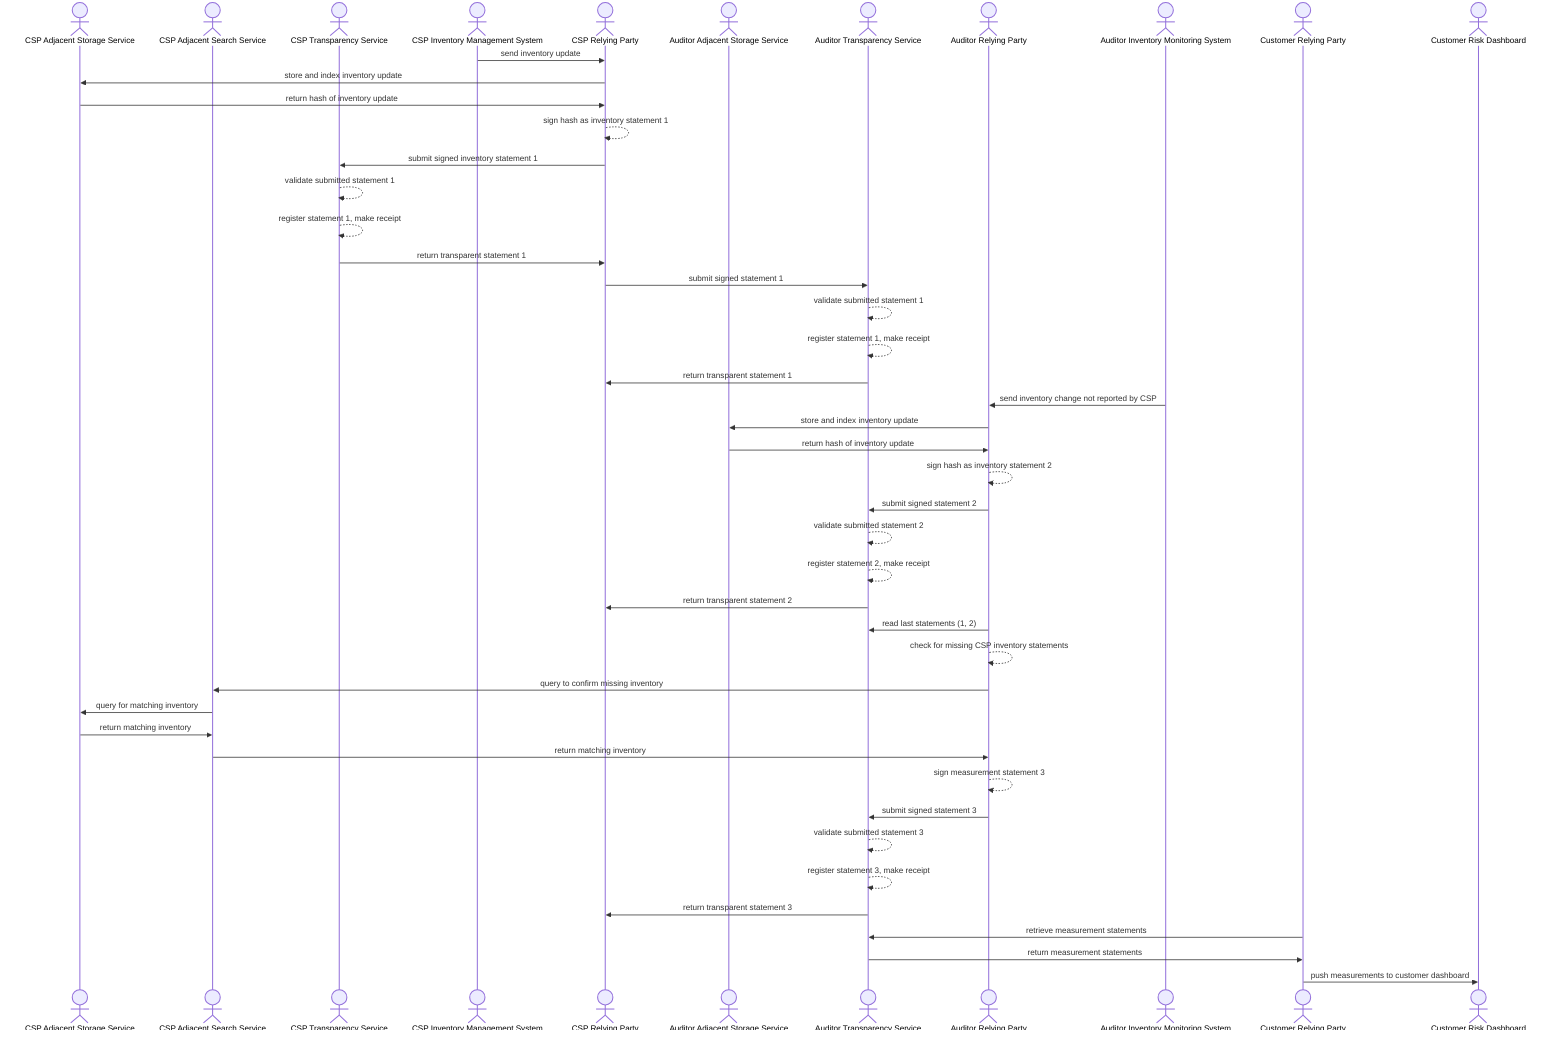 sequenceDiagram
          actor CSP_TS_STORE as CSP Adjacent Storage Service
          actor CSP_TS_SEARCH as CSP Adjacent Search Service
          actor CSP_TS as CSP Transparency Service
          actor CSP_IMS as CSP Inventory Management System
          actor CSP_RP as CSP Relying Party
          actor AUDITOR_TS_STORE as Auditor Adjacent Storage Service        
          actor AUDITOR_TS as Auditor Transparency Service
          actor AUDITOR_RP as Auditor Relying Party
          actor AUDITOR_IMS as Auditor Inventory Monitoring System
          actor CUSTOMER_RP as Customer Relying Party
          actor CUSTOMER_GRC as Customer Risk Dashboard
          CSP_IMS->>CSP_RP: send inventory update
          CSP_RP->>CSP_TS_STORE: store and index inventory update
          CSP_TS_STORE->>CSP_RP: return hash of inventory update
          CSP_RP-->>CSP_RP: sign hash as inventory statement 1
          CSP_RP->>CSP_TS: submit signed inventory statement 1
          CSP_TS-->>CSP_TS: validate submitted statement 1
          CSP_TS-->>CSP_TS: register statement 1, make receipt
          CSP_TS->>CSP_RP: return transparent statement 1
          CSP_RP->>AUDITOR_TS: submit signed statement 1
          AUDITOR_TS-->>AUDITOR_TS: validate submitted statement 1
          AUDITOR_TS-->>AUDITOR_TS: register statement 1, make receipt
          AUDITOR_TS->>CSP_RP: return transparent statement 1
          AUDITOR_IMS->>AUDITOR_RP: send inventory change not reported by CSP
          AUDITOR_RP->>AUDITOR_TS_STORE: store and index inventory update
          AUDITOR_TS_STORE->>AUDITOR_RP: return hash of inventory update          
          AUDITOR_RP-->>AUDITOR_RP: sign hash as inventory statement 2
          AUDITOR_RP->>AUDITOR_TS: submit signed statement 2
          AUDITOR_TS-->>AUDITOR_TS: validate submitted statement 2
          AUDITOR_TS-->>AUDITOR_TS: register statement 2, make receipt
          AUDITOR_TS->>CSP_RP: return transparent statement 2
          AUDITOR_RP->>AUDITOR_TS: read last statements (1, 2)
          AUDITOR_RP-->>AUDITOR_RP: check for missing CSP inventory statements
          AUDITOR_RP->>CSP_TS_SEARCH: query to confirm missing inventory
          CSP_TS_SEARCH->>CSP_TS_STORE: query for matching inventory
          CSP_TS_STORE->>CSP_TS_SEARCH: return matching inventory
          CSP_TS_SEARCH->>AUDITOR_RP: return matching inventory
          AUDITOR_RP-->>AUDITOR_RP: sign measurement statement 3
          AUDITOR_RP->>AUDITOR_TS: submit signed statement 3
          AUDITOR_TS-->>AUDITOR_TS: validate submitted statement 3
          AUDITOR_TS-->>AUDITOR_TS: register statement 3, make receipt
          AUDITOR_TS->>CSP_RP: return transparent statement 3
          CUSTOMER_RP->>AUDITOR_TS: retrieve measurement statements
          AUDITOR_TS->>CUSTOMER_RP: return measurement statements
          CUSTOMER_RP->>CUSTOMER_GRC: push measurements to customer dashboard